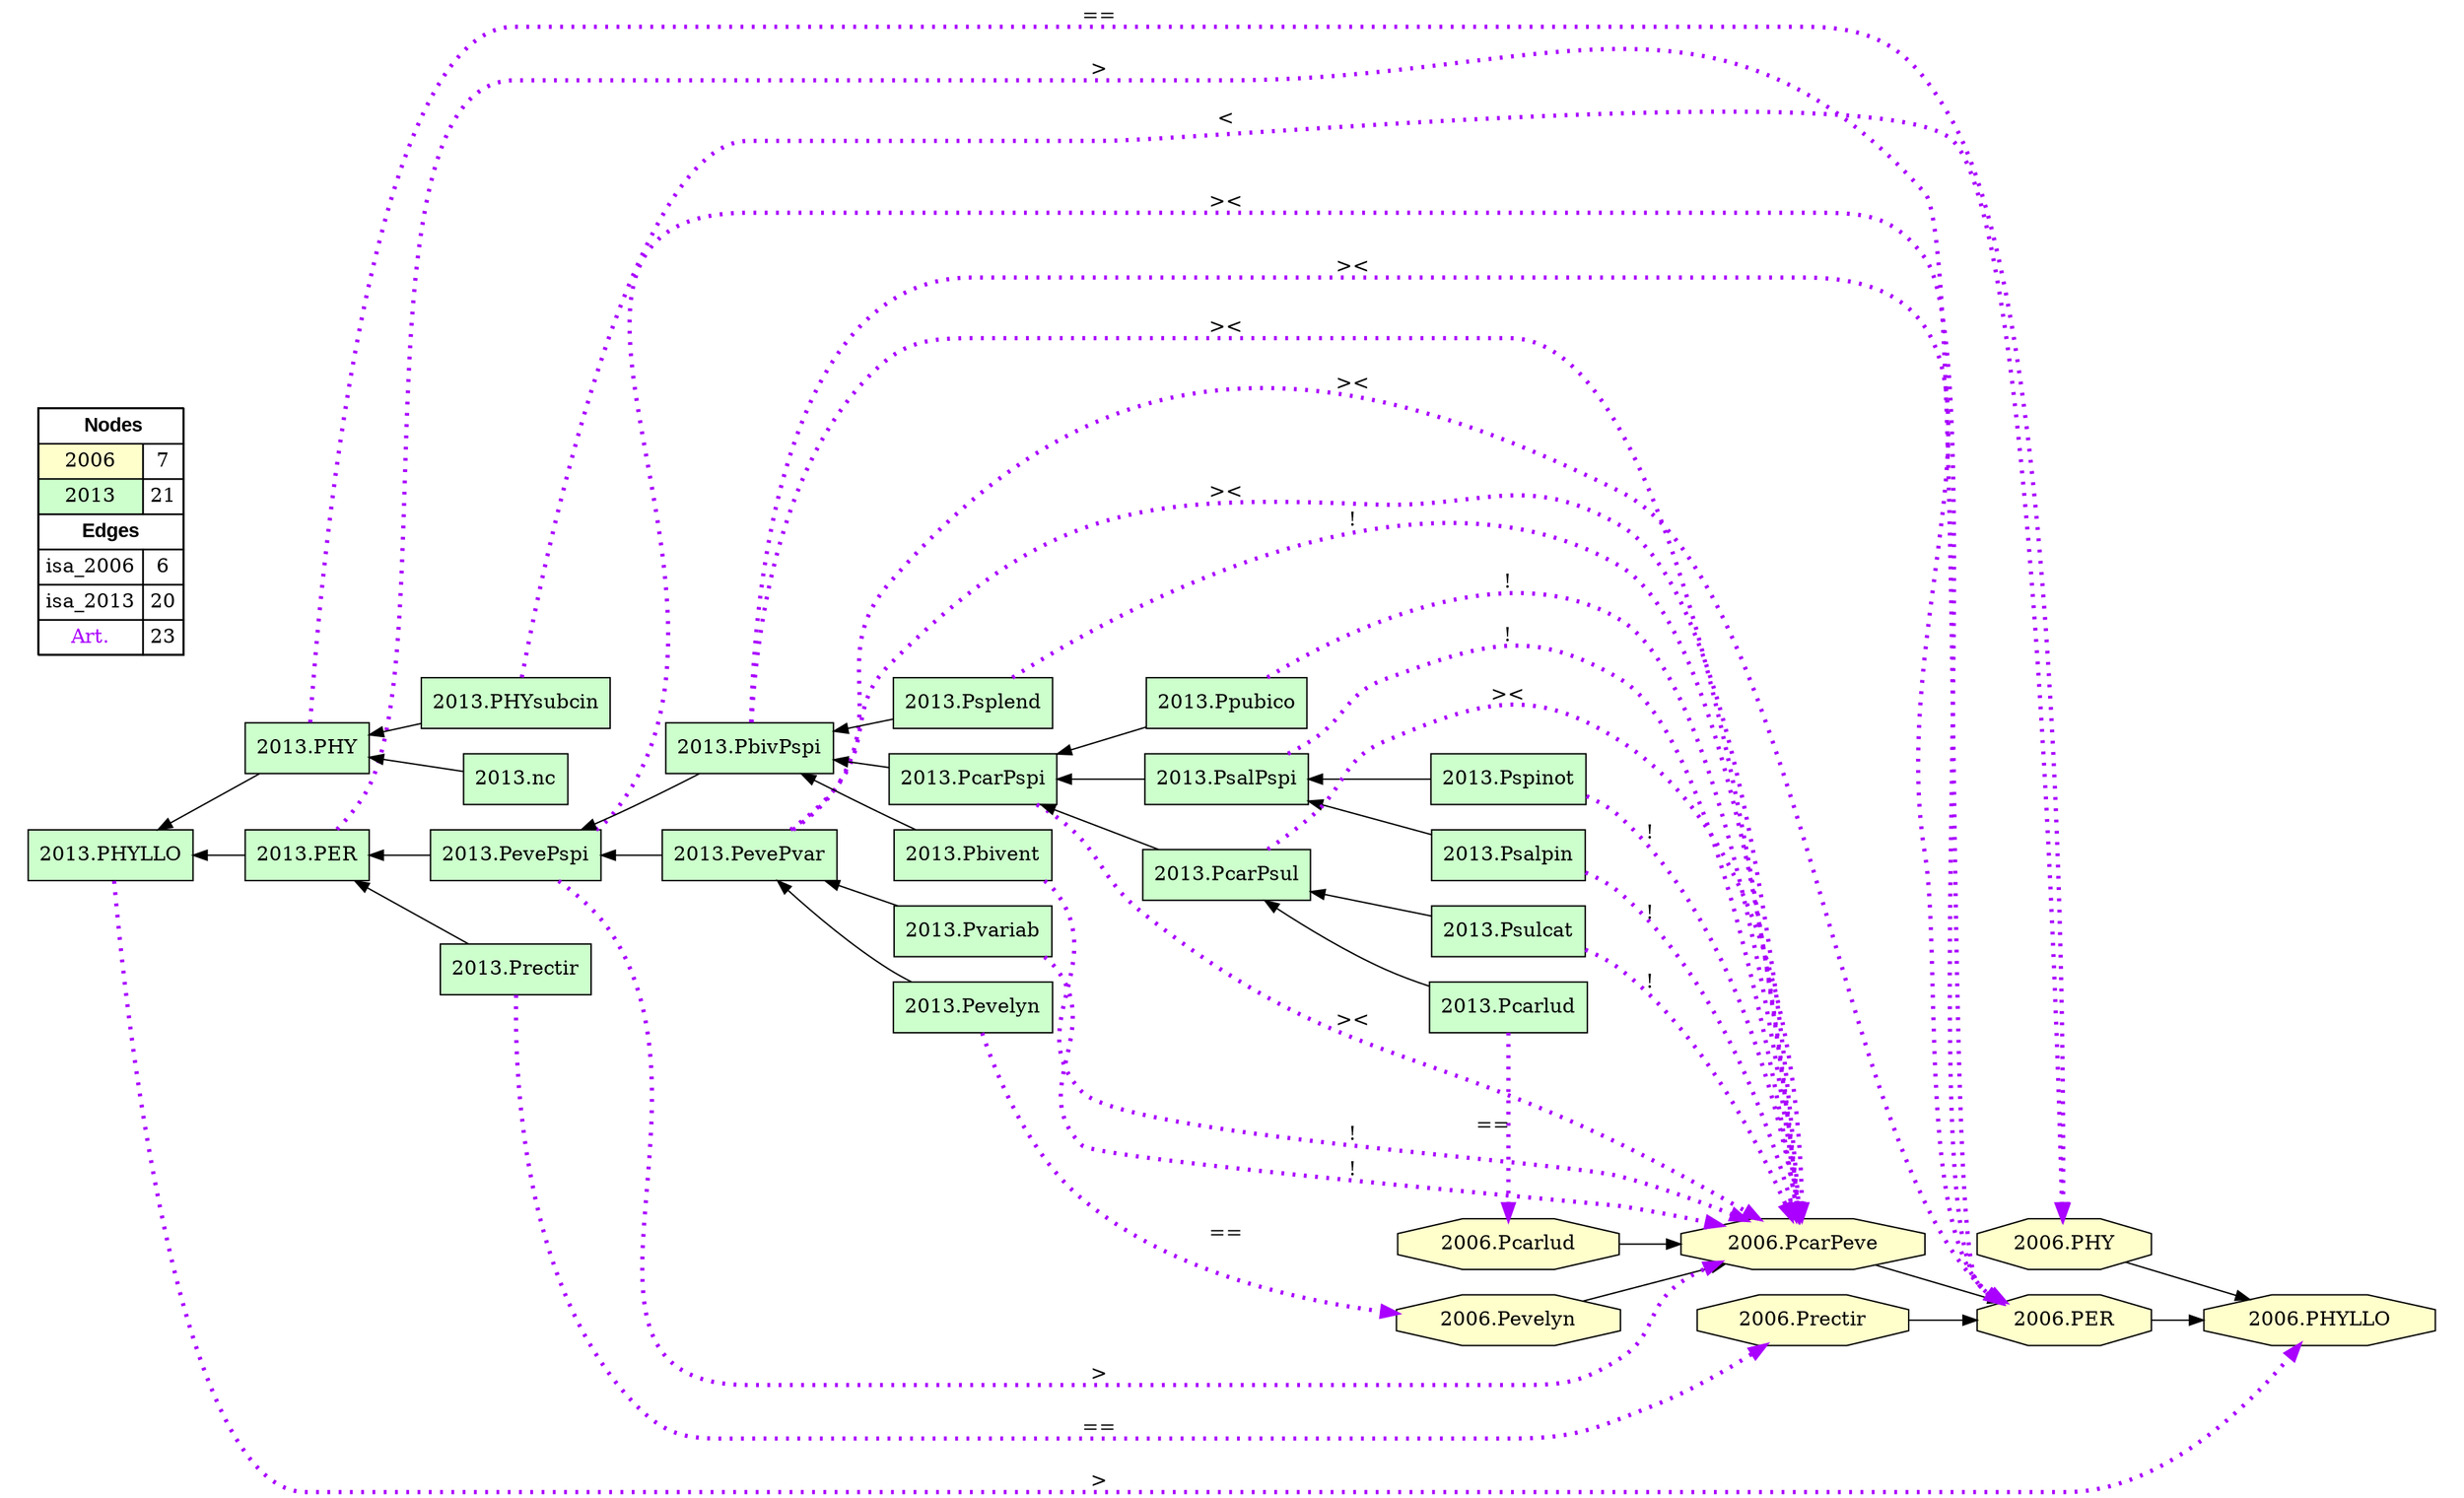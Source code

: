 digraph{
rankdir=LR
subgraph cluster2006{ style=invis
node[shape=octagon style=filled fillcolor="#FFFFCC"] 
"2006.Prectir"
"2006.PcarPeve"
"2006.PHYLLO"
"2006.Pcarlud"
"2006.PER"
"2006.PHY"
"2006.Pevelyn"
}
subgraph cluster2013{ style=invis
node[shape=box style=filled fillcolor="#CCFFCC"] 
"2013.PER"
"2013.Psplend"
"2013.PevePvar"
"2013.PsalPspi"
"2013.Pvariab"
"2013.PHYLLO"
"2013.Prectir"
"2013.PHY"
"2013.Pbivent"
"2013.Psalpin"
"2013.PevePspi"
"2013.PcarPspi"
"2013.nc"
"2013.PbivPspi"
"2013.Pspinot"
"2013.Ppubico"
"2013.Pcarlud"
"2013.Psulcat"
"2013.PcarPsul"
"2013.Pevelyn"
"2013.PHYsubcin"
}
edge[style=solid color="#000000" constraint=true penwidth=1]
"2006.PcarPeve" -> "2006.PER"
"2006.Pevelyn" -> "2006.PcarPeve"
"2006.Pcarlud" -> "2006.PcarPeve"
"2006.PHY" -> "2006.PHYLLO"
"2006.PER" -> "2006.PHYLLO"
"2006.Prectir" -> "2006.PER"
edge[style=solid color="#000000" constraint=true penwidth=1]
"2013.PER" -> "2013.PevePspi" [dir=back]
"2013.PcarPsul" -> "2013.Pcarlud" [dir=back]
"2013.PcarPspi" -> "2013.Ppubico" [dir=back]
"2013.PcarPspi" -> "2013.PcarPsul" [dir=back]
"2013.PHYLLO" -> "2013.PHY" [dir=back]
"2013.PbivPspi" -> "2013.PcarPspi" [dir=back]
"2013.PsalPspi" -> "2013.Pspinot" [dir=back]
"2013.PHY" -> "2013.PHYsubcin" [dir=back]
"2013.PcarPsul" -> "2013.Psulcat" [dir=back]
"2013.PevePspi" -> "2013.PevePvar" [dir=back]
"2013.PbivPspi" -> "2013.Psplend" [dir=back]
"2013.PER" -> "2013.Prectir" [dir=back]
"2013.PcarPspi" -> "2013.PsalPspi" [dir=back]
"2013.PevePvar" -> "2013.Pevelyn" [dir=back]
"2013.PHY" -> "2013.nc" [dir=back]
"2013.PHYLLO" -> "2013.PER" [dir=back]
"2013.PbivPspi" -> "2013.Pbivent" [dir=back]
"2013.PevePspi" -> "2013.PbivPspi" [dir=back]
"2013.PevePvar" -> "2013.Pvariab" [dir=back]
"2013.PsalPspi" -> "2013.Psalpin" [dir=back]
edge[style=dotted color="#AA00FF" constraint=true penwidth=3]
"2013.Prectir" -> "2006.Prectir" [label="=="]
"2013.Psalpin" -> "2006.PcarPeve" [label="!"]
"2013.PevePvar" -> "2006.PER" [label="><"]
"2013.PcarPspi" -> "2006.PcarPeve" [label="><"]
"2013.Psulcat" -> "2006.PcarPeve" [label="!"]
"2013.PHYLLO" -> "2006.PHYLLO" [label=">"]
"2013.PsalPspi" -> "2006.PcarPeve" [label="!"]
"2013.PHY" -> "2006.PHY" [label="=="]
"2013.PevePspi" -> "2006.PER" [label="><"]
"2013.Psplend" -> "2006.PcarPeve" [label="!"]
"2013.Pcarlud" -> "2006.Pcarlud" [label="=="]
"2013.PevePvar" -> "2006.PcarPeve" [label="><"]
"2013.Pvariab" -> "2006.PcarPeve" [label="!"]
"2013.Pbivent" -> "2006.PcarPeve" [label="!"]
"2013.Pspinot" -> "2006.PcarPeve" [label="!"]
"2013.PbivPspi" -> "2006.PER" [label="><"]
"2013.PHYsubcin" -> "2006.PHY" [label="<"]
"2013.PevePspi" -> "2006.PcarPeve" [label=">"]
"2013.Pevelyn" -> "2006.Pevelyn" [label="=="]
"2013.PbivPspi" -> "2006.PcarPeve" [label="><"]
"2013.PcarPsul" -> "2006.PcarPeve" [label="><"]
"2013.Ppubico" -> "2006.PcarPeve" [label="!"]
"2013.PER" -> "2006.PER" [label=">"]
node[shape=box] 
{rank=min Legend [fillcolor= white margin=0 label=< 
 <TABLE BORDER="0" CELLBORDER="1" CELLSPACING="0" CELLPADDING="4"> 
<TR> <TD COLSPAN="2"><font face="Arial Black"> Nodes</font></TD> </TR> 
<TR> 
 <TD bgcolor="#FFFFCC">2006</TD> 
 <TD>7</TD> 
 </TR> 
<TR> 
 <TD bgcolor="#CCFFCC">2013</TD> 
 <TD>21</TD> 
 </TR> 
<TR> <TD COLSPAN="2"><font face = "Arial Black"> Edges </font></TD> </TR> 
<TR> 
 <TD><font color ="#000000">isa_2006</font></TD> 
 <TD>6</TD> 
 </TR> 
<TR> 
 <TD><font color ="#000000">isa_2013</font></TD> 
 <TD>20</TD> 
 </TR> 
<TR> 
 <TD><font color ="#AA00FF">Art.</font></TD> 
 <TD>23</TD> 
 </TR> 
</TABLE> 
 >] } 
}